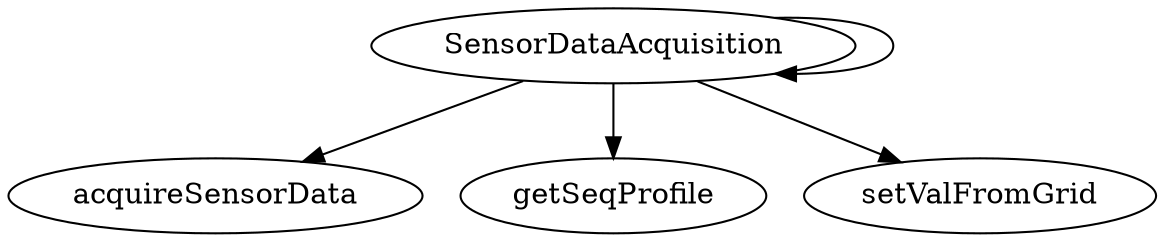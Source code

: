 /* Created by mdot for Matlab */
digraph m2html {
  SensorDataAcquisition -> SensorDataAcquisition;
  SensorDataAcquisition -> acquireSensorData;
  SensorDataAcquisition -> getSeqProfile;
  SensorDataAcquisition -> setValFromGrid;

  SensorDataAcquisition [URL="SensorDataAcquisition.html"];
  acquireSensorData [URL="acquireSensorData.html"];
  getSeqProfile [URL="getSeqProfile.html"];
  setValFromGrid [URL="setValFromGrid.html"];
}